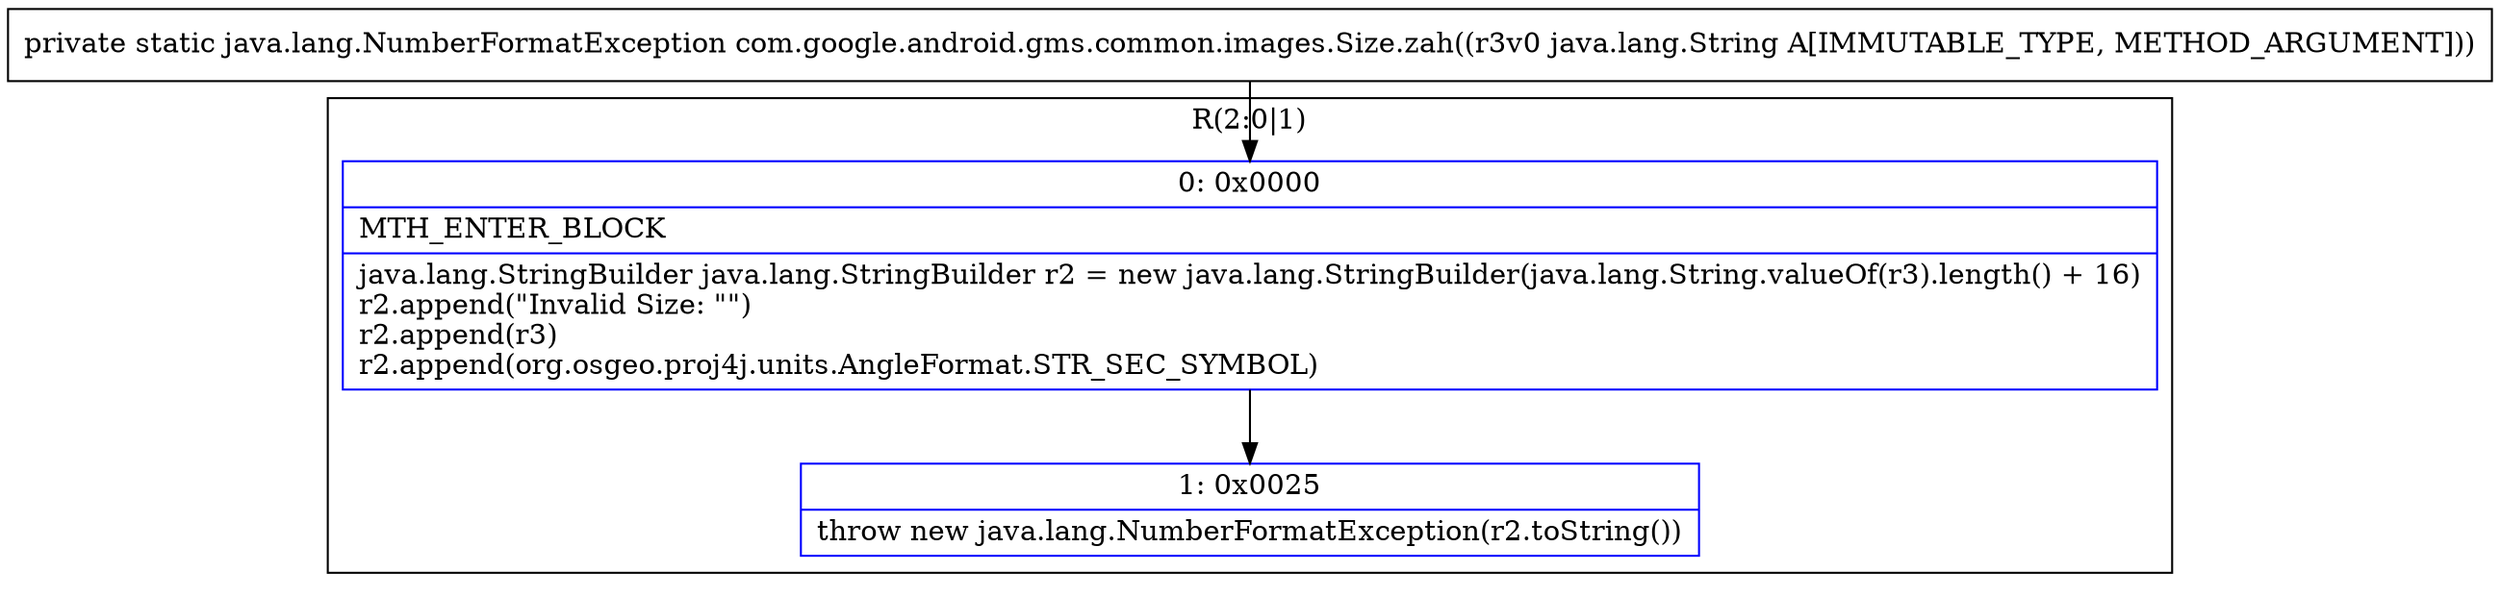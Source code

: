 digraph "CFG forcom.google.android.gms.common.images.Size.zah(Ljava\/lang\/String;)Ljava\/lang\/NumberFormatException;" {
subgraph cluster_Region_1733980412 {
label = "R(2:0|1)";
node [shape=record,color=blue];
Node_0 [shape=record,label="{0\:\ 0x0000|MTH_ENTER_BLOCK\l|java.lang.StringBuilder java.lang.StringBuilder r2 = new java.lang.StringBuilder(java.lang.String.valueOf(r3).length() + 16)\lr2.append(\"Invalid Size: \"\")\lr2.append(r3)\lr2.append(org.osgeo.proj4j.units.AngleFormat.STR_SEC_SYMBOL)\l}"];
Node_1 [shape=record,label="{1\:\ 0x0025|throw new java.lang.NumberFormatException(r2.toString())\l}"];
}
MethodNode[shape=record,label="{private static java.lang.NumberFormatException com.google.android.gms.common.images.Size.zah((r3v0 java.lang.String A[IMMUTABLE_TYPE, METHOD_ARGUMENT])) }"];
MethodNode -> Node_0;
Node_0 -> Node_1;
}


